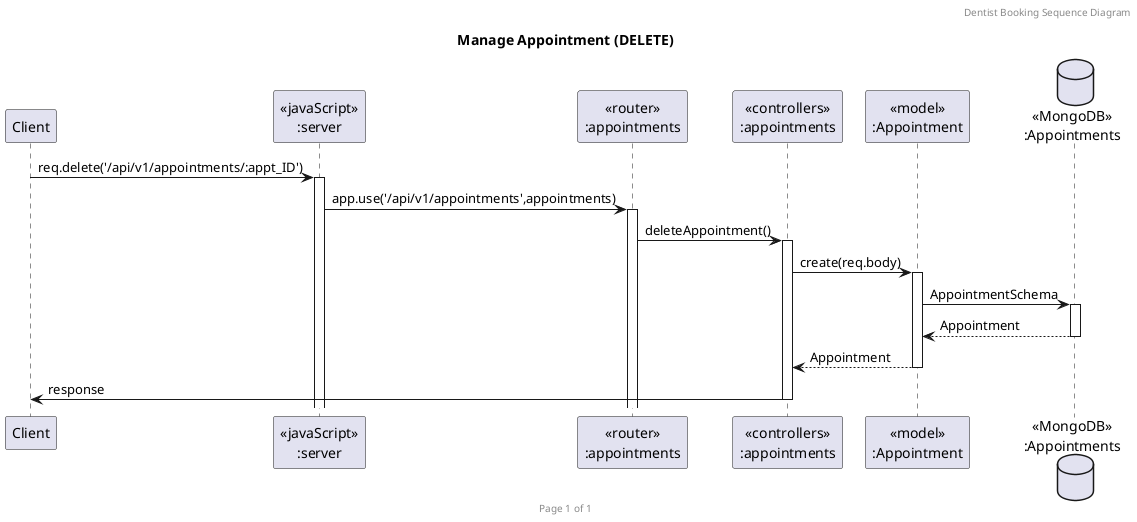 @startuml Manage Appointment (DELETE)

header Dentist Booking Sequence Diagram
footer Page %page% of %lastpage%
title "Manage Appointment (DELETE)"

participant "Client" as client
participant "<<javaScript>>\n:server" as server
participant "<<router>>\n:appointments" as routerAppointments
participant "<<controllers>>\n:appointments" as controllersAppointments
participant "<<model>>\n:Appointment" as modelAppointment
database "<<MongoDB>>\n:Appointments" as AppointmentsDatabase

client->server ++:req.delete('/api/v1/appointments/:appt_ID')
server->routerAppointments ++:app.use('/api/v1/appointments',appointments)
routerAppointments -> controllersAppointments ++:deleteAppointment()
controllersAppointments->modelAppointment ++:create(req.body)
modelAppointment -> AppointmentsDatabase ++: AppointmentSchema
AppointmentsDatabase --> modelAppointment --: Appointment
controllersAppointments <-- modelAppointment --: Appointment
controllersAppointments->client --:response

@enduml
